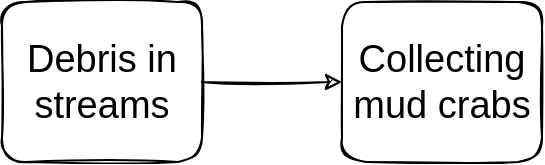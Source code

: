 <mxfile version="14.9.6" type="device"><diagram id="ZcxDzDF6_j4cPHdWLm-i" name="Page-1"><mxGraphModel dx="932" dy="587" grid="1" gridSize="10" guides="1" tooltips="1" connect="1" arrows="1" fold="1" page="1" pageScale="1" pageWidth="827" pageHeight="1169" math="0" shadow="0"><root><mxCell id="0"/><mxCell id="1" parent="0"/><mxCell id="U-zEIwpdwJCPTsGhMapk-1" value="&lt;font style=&quot;font-size: 19px&quot;&gt;Collecting mud crabs&lt;/font&gt;" style="text;html=1;fillColor=none;align=center;verticalAlign=middle;whiteSpace=wrap;rounded=1;strokeColor=#000000;shadow=0;sketch=1;" vertex="1" parent="1"><mxGeometry x="340" y="250" width="100" height="80" as="geometry"/></mxCell><mxCell id="U-zEIwpdwJCPTsGhMapk-3" value="" style="edgeStyle=orthogonalEdgeStyle;rounded=0;orthogonalLoop=1;jettySize=auto;html=1;sketch=1;" edge="1" parent="1" source="U-zEIwpdwJCPTsGhMapk-2" target="U-zEIwpdwJCPTsGhMapk-1"><mxGeometry relative="1" as="geometry"/></mxCell><mxCell id="U-zEIwpdwJCPTsGhMapk-2" value="&lt;font style=&quot;font-size: 19px&quot;&gt;Debris in streams&lt;/font&gt;" style="text;html=1;fillColor=none;align=center;verticalAlign=middle;whiteSpace=wrap;rounded=1;strokeColor=#000000;shadow=0;sketch=1;" vertex="1" parent="1"><mxGeometry x="170" y="250" width="100" height="80" as="geometry"/></mxCell></root></mxGraphModel></diagram></mxfile>